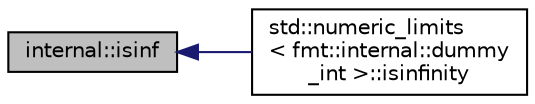 digraph "internal::isinf"
{
  edge [fontname="Helvetica",fontsize="10",labelfontname="Helvetica",labelfontsize="10"];
  node [fontname="Helvetica",fontsize="10",shape=record];
  rankdir="LR";
  Node1 [label="internal::isinf",height=0.2,width=0.4,color="black", fillcolor="grey75", style="filled" fontcolor="black"];
  Node1 -> Node2 [dir="back",color="midnightblue",fontsize="10",style="solid",fontname="Helvetica"];
  Node2 [label="std::numeric_limits\l\< fmt::internal::dummy\l_int \>::isinfinity",height=0.2,width=0.4,color="black", fillcolor="white", style="filled",URL="$classstd_1_1numeric__limits_3_01fmt_1_1internal_1_1dummy__int_01_4.html#ab87acbb0e3b785468702511d2ba20c43"];
}
